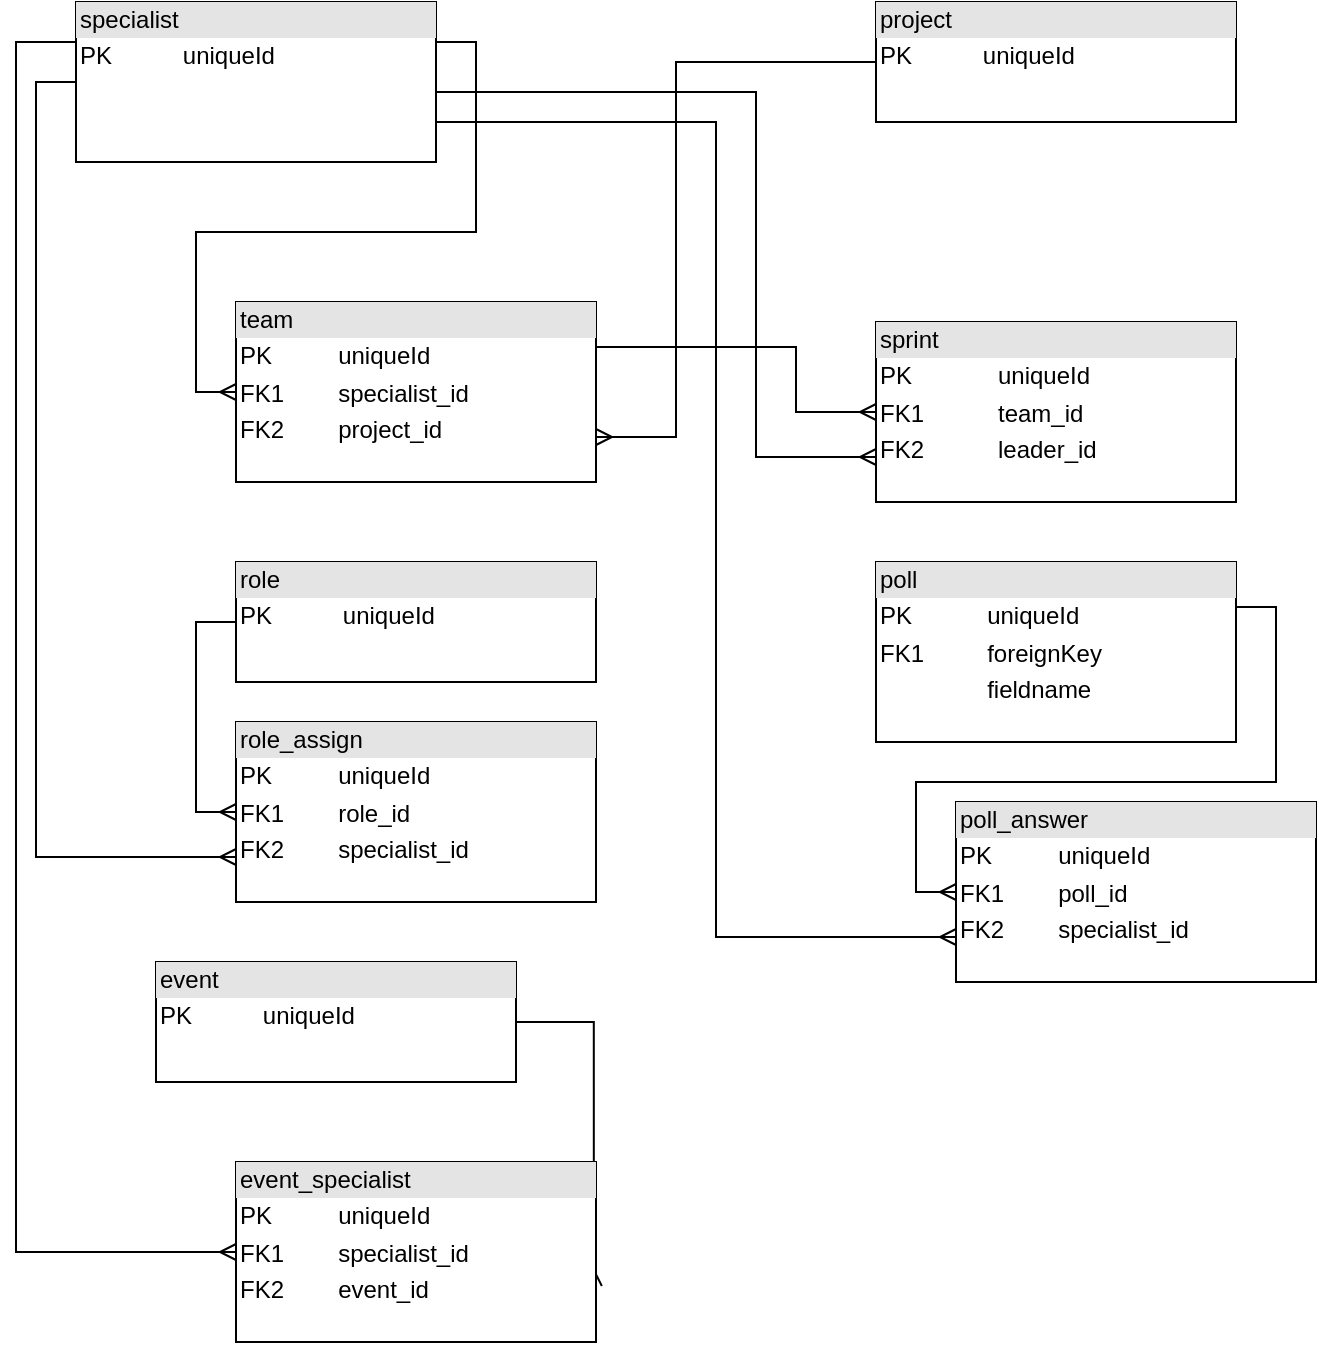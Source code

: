 <mxfile version="12.4.7" type="device"><diagram id="2s40ruvWNb_TTqjfJs_N" name="Page-1"><mxGraphModel dx="1422" dy="892" grid="1" gridSize="10" guides="1" tooltips="1" connect="1" arrows="1" fold="1" page="1" pageScale="1" pageWidth="827" pageHeight="1169" math="0" shadow="0"><root><mxCell id="0"/><mxCell id="1" parent="0"/><mxCell id="B-fZscPwruR3lBCxpazr-12" style="edgeStyle=orthogonalEdgeStyle;rounded=0;orthogonalLoop=1;jettySize=auto;html=1;entryX=0;entryY=0.75;entryDx=0;entryDy=0;endArrow=ERmany;endFill=0;exitX=0;exitY=0.5;exitDx=0;exitDy=0;" edge="1" parent="1" source="B-fZscPwruR3lBCxpazr-1" target="B-fZscPwruR3lBCxpazr-6"><mxGeometry relative="1" as="geometry"><mxPoint x="40" y="210" as="sourcePoint"/></mxGeometry></mxCell><mxCell id="B-fZscPwruR3lBCxpazr-14" style="edgeStyle=orthogonalEdgeStyle;rounded=0;orthogonalLoop=1;jettySize=auto;html=1;exitX=1;exitY=0.5;exitDx=0;exitDy=0;entryX=0;entryY=0.75;entryDx=0;entryDy=0;endArrow=ERmany;endFill=0;" edge="1" parent="1" source="B-fZscPwruR3lBCxpazr-1" target="B-fZscPwruR3lBCxpazr-9"><mxGeometry relative="1" as="geometry"><Array as="points"><mxPoint x="380" y="85"/><mxPoint x="380" y="268"/></Array></mxGeometry></mxCell><mxCell id="B-fZscPwruR3lBCxpazr-18" style="edgeStyle=orthogonalEdgeStyle;rounded=0;orthogonalLoop=1;jettySize=auto;html=1;exitX=1;exitY=0.75;exitDx=0;exitDy=0;entryX=0;entryY=0.75;entryDx=0;entryDy=0;endArrow=ERmany;endFill=0;startArrow=none;startFill=0;" edge="1" parent="1" source="B-fZscPwruR3lBCxpazr-1" target="B-fZscPwruR3lBCxpazr-16"><mxGeometry relative="1" as="geometry"><Array as="points"><mxPoint x="360" y="100"/><mxPoint x="360" y="508"/></Array></mxGeometry></mxCell><mxCell id="B-fZscPwruR3lBCxpazr-23" style="edgeStyle=orthogonalEdgeStyle;rounded=0;orthogonalLoop=1;jettySize=auto;html=1;exitX=0;exitY=0.25;exitDx=0;exitDy=0;entryX=0;entryY=0.5;entryDx=0;entryDy=0;startArrow=none;startFill=0;endArrow=ERmany;endFill=0;" edge="1" parent="1" source="B-fZscPwruR3lBCxpazr-1" target="B-fZscPwruR3lBCxpazr-20"><mxGeometry relative="1" as="geometry"><Array as="points"><mxPoint x="10" y="60"/><mxPoint x="10" y="665"/></Array></mxGeometry></mxCell><mxCell id="B-fZscPwruR3lBCxpazr-1" value="&lt;div style=&quot;box-sizing: border-box ; width: 100% ; background: #e4e4e4 ; padding: 2px&quot;&gt;specialist&lt;/div&gt;&lt;table style=&quot;width: 100% ; font-size: 1em&quot; cellpadding=&quot;2&quot; cellspacing=&quot;0&quot;&gt;&lt;tbody&gt;&lt;tr&gt;&lt;td&gt;PK&lt;/td&gt;&lt;td&gt;uniqueId&lt;/td&gt;&lt;/tr&gt;&lt;tr&gt;&lt;td&gt;&lt;/td&gt;&lt;td&gt;&lt;/td&gt;&lt;/tr&gt;&lt;/tbody&gt;&lt;/table&gt;" style="verticalAlign=top;align=left;overflow=fill;html=1;" vertex="1" parent="1"><mxGeometry x="40" y="40" width="180" height="80" as="geometry"/></mxCell><mxCell id="B-fZscPwruR3lBCxpazr-2" value="&lt;div style=&quot;box-sizing: border-box ; width: 100% ; background: #e4e4e4 ; padding: 2px&quot;&gt;project&lt;/div&gt;&lt;table style=&quot;width: 100% ; font-size: 1em&quot; cellpadding=&quot;2&quot; cellspacing=&quot;0&quot;&gt;&lt;tbody&gt;&lt;tr&gt;&lt;td&gt;PK&lt;/td&gt;&lt;td&gt;uniqueId&lt;/td&gt;&lt;/tr&gt;&lt;tr&gt;&lt;td&gt;&lt;br&gt;&lt;/td&gt;&lt;td&gt;&lt;br&gt;&lt;/td&gt;&lt;/tr&gt;&lt;tr&gt;&lt;td&gt;&lt;/td&gt;&lt;td&gt;&lt;br&gt;&lt;/td&gt;&lt;/tr&gt;&lt;/tbody&gt;&lt;/table&gt;" style="verticalAlign=top;align=left;overflow=fill;html=1;" vertex="1" parent="1"><mxGeometry x="440" y="40" width="180" height="60" as="geometry"/></mxCell><mxCell id="B-fZscPwruR3lBCxpazr-4" style="edgeStyle=orthogonalEdgeStyle;rounded=0;orthogonalLoop=1;jettySize=auto;html=1;exitX=0;exitY=0.5;exitDx=0;exitDy=0;entryX=1;entryY=0.25;entryDx=0;entryDy=0;endArrow=none;endFill=0;startArrow=ERmany;startFill=0;" edge="1" parent="1" source="B-fZscPwruR3lBCxpazr-3" target="B-fZscPwruR3lBCxpazr-1"><mxGeometry relative="1" as="geometry"/></mxCell><mxCell id="B-fZscPwruR3lBCxpazr-10" style="edgeStyle=orthogonalEdgeStyle;rounded=0;orthogonalLoop=1;jettySize=auto;html=1;exitX=1;exitY=0.75;exitDx=0;exitDy=0;endArrow=none;endFill=0;startArrow=ERmany;startFill=0;" edge="1" parent="1" source="B-fZscPwruR3lBCxpazr-3" target="B-fZscPwruR3lBCxpazr-2"><mxGeometry relative="1" as="geometry"><mxPoint x="360" y="60" as="targetPoint"/><Array as="points"><mxPoint x="340" y="258"/><mxPoint x="340" y="70"/></Array></mxGeometry></mxCell><mxCell id="B-fZscPwruR3lBCxpazr-13" style="edgeStyle=orthogonalEdgeStyle;rounded=0;orthogonalLoop=1;jettySize=auto;html=1;exitX=1;exitY=0.25;exitDx=0;exitDy=0;entryX=0;entryY=0.5;entryDx=0;entryDy=0;endArrow=ERmany;endFill=0;" edge="1" parent="1" source="B-fZscPwruR3lBCxpazr-3" target="B-fZscPwruR3lBCxpazr-9"><mxGeometry relative="1" as="geometry"><Array as="points"><mxPoint x="400" y="213"/><mxPoint x="400" y="245"/></Array></mxGeometry></mxCell><mxCell id="B-fZscPwruR3lBCxpazr-3" value="&lt;div style=&quot;box-sizing: border-box ; width: 100% ; background: #e4e4e4 ; padding: 2px&quot;&gt;team&lt;/div&gt;&lt;table style=&quot;width: 100% ; font-size: 1em&quot; cellpadding=&quot;2&quot; cellspacing=&quot;0&quot;&gt;&lt;tbody&gt;&lt;tr&gt;&lt;td&gt;PK&lt;/td&gt;&lt;td&gt;uniqueId&lt;/td&gt;&lt;/tr&gt;&lt;tr&gt;&lt;td&gt;FK1&lt;/td&gt;&lt;td&gt;specialist_id&lt;br&gt;&lt;/td&gt;&lt;/tr&gt;&lt;tr&gt;&lt;td&gt;FK2&lt;/td&gt;&lt;td&gt;project_id&lt;br&gt;&lt;/td&gt;&lt;/tr&gt;&lt;/tbody&gt;&lt;/table&gt;" style="verticalAlign=top;align=left;overflow=fill;html=1;" vertex="1" parent="1"><mxGeometry x="120" y="190" width="180" height="90" as="geometry"/></mxCell><mxCell id="B-fZscPwruR3lBCxpazr-11" style="edgeStyle=orthogonalEdgeStyle;rounded=0;orthogonalLoop=1;jettySize=auto;html=1;exitX=0;exitY=0.5;exitDx=0;exitDy=0;entryX=0;entryY=0.5;entryDx=0;entryDy=0;endArrow=ERmany;endFill=0;" edge="1" parent="1" source="B-fZscPwruR3lBCxpazr-5" target="B-fZscPwruR3lBCxpazr-6"><mxGeometry relative="1" as="geometry"/></mxCell><mxCell id="B-fZscPwruR3lBCxpazr-5" value="&lt;div style=&quot;box-sizing: border-box ; width: 100% ; background: #e4e4e4 ; padding: 2px&quot;&gt;role&lt;/div&gt;&lt;table style=&quot;width: 100% ; font-size: 1em&quot; cellpadding=&quot;2&quot; cellspacing=&quot;0&quot;&gt;&lt;tbody&gt;&lt;tr&gt;&lt;td&gt;PK&lt;/td&gt;&lt;td&gt;uniqueId&lt;/td&gt;&lt;/tr&gt;&lt;tr&gt;&lt;td&gt;&lt;br&gt;&lt;/td&gt;&lt;td&gt;&lt;br&gt;&lt;/td&gt;&lt;/tr&gt;&lt;/tbody&gt;&lt;/table&gt;" style="verticalAlign=top;align=left;overflow=fill;html=1;" vertex="1" parent="1"><mxGeometry x="120" y="320" width="180" height="60" as="geometry"/></mxCell><mxCell id="B-fZscPwruR3lBCxpazr-6" value="&lt;div style=&quot;box-sizing: border-box ; width: 100% ; background: #e4e4e4 ; padding: 2px&quot;&gt;role_assign&lt;/div&gt;&lt;table style=&quot;width: 100% ; font-size: 1em&quot; cellpadding=&quot;2&quot; cellspacing=&quot;0&quot;&gt;&lt;tbody&gt;&lt;tr&gt;&lt;td&gt;PK&lt;/td&gt;&lt;td&gt;uniqueId&lt;/td&gt;&lt;/tr&gt;&lt;tr&gt;&lt;td&gt;FK1&lt;br&gt;&lt;/td&gt;&lt;td&gt;role_id&lt;/td&gt;&lt;/tr&gt;&lt;tr&gt;&lt;td&gt;FK2&lt;/td&gt;&lt;td&gt;specialist_id&lt;/td&gt;&lt;/tr&gt;&lt;/tbody&gt;&lt;/table&gt;" style="verticalAlign=top;align=left;overflow=fill;html=1;" vertex="1" parent="1"><mxGeometry x="120" y="400" width="180" height="90" as="geometry"/></mxCell><mxCell id="B-fZscPwruR3lBCxpazr-9" value="&lt;div style=&quot;box-sizing: border-box ; width: 100% ; background: #e4e4e4 ; padding: 2px&quot;&gt;sprint&lt;/div&gt;&lt;table style=&quot;width: 100% ; font-size: 1em&quot; cellpadding=&quot;2&quot; cellspacing=&quot;0&quot;&gt;&lt;tbody&gt;&lt;tr&gt;&lt;td&gt;PK&lt;/td&gt;&lt;td&gt;uniqueId&lt;/td&gt;&lt;/tr&gt;&lt;tr&gt;&lt;td&gt;FK1&lt;/td&gt;&lt;td&gt;team_id&lt;/td&gt;&lt;/tr&gt;&lt;tr&gt;&lt;td&gt;FK2&lt;/td&gt;&lt;td&gt;leader_id&lt;/td&gt;&lt;/tr&gt;&lt;/tbody&gt;&lt;/table&gt;" style="verticalAlign=top;align=left;overflow=fill;html=1;" vertex="1" parent="1"><mxGeometry x="440" y="200" width="180" height="90" as="geometry"/></mxCell><mxCell id="B-fZscPwruR3lBCxpazr-17" style="edgeStyle=orthogonalEdgeStyle;rounded=0;orthogonalLoop=1;jettySize=auto;html=1;exitX=1;exitY=0.25;exitDx=0;exitDy=0;entryX=0;entryY=0.5;entryDx=0;entryDy=0;endArrow=ERmany;endFill=0;startArrow=none;startFill=0;" edge="1" parent="1" source="B-fZscPwruR3lBCxpazr-15" target="B-fZscPwruR3lBCxpazr-16"><mxGeometry relative="1" as="geometry"/></mxCell><mxCell id="B-fZscPwruR3lBCxpazr-15" value="&lt;div style=&quot;box-sizing: border-box ; width: 100% ; background: #e4e4e4 ; padding: 2px&quot;&gt;poll&lt;/div&gt;&lt;table style=&quot;width: 100% ; font-size: 1em&quot; cellpadding=&quot;2&quot; cellspacing=&quot;0&quot;&gt;&lt;tbody&gt;&lt;tr&gt;&lt;td&gt;PK&lt;/td&gt;&lt;td&gt;uniqueId&lt;/td&gt;&lt;/tr&gt;&lt;tr&gt;&lt;td&gt;FK1&lt;/td&gt;&lt;td&gt;foreignKey&lt;/td&gt;&lt;/tr&gt;&lt;tr&gt;&lt;td&gt;&lt;/td&gt;&lt;td&gt;fieldname&lt;/td&gt;&lt;/tr&gt;&lt;/tbody&gt;&lt;/table&gt;" style="verticalAlign=top;align=left;overflow=fill;html=1;" vertex="1" parent="1"><mxGeometry x="440" y="320" width="180" height="90" as="geometry"/></mxCell><mxCell id="B-fZscPwruR3lBCxpazr-16" value="&lt;div style=&quot;box-sizing: border-box ; width: 100% ; background: #e4e4e4 ; padding: 2px&quot;&gt;poll_answer&lt;/div&gt;&lt;table style=&quot;width: 100% ; font-size: 1em&quot; cellpadding=&quot;2&quot; cellspacing=&quot;0&quot;&gt;&lt;tbody&gt;&lt;tr&gt;&lt;td&gt;PK&lt;/td&gt;&lt;td&gt;uniqueId&lt;/td&gt;&lt;/tr&gt;&lt;tr&gt;&lt;td&gt;FK1&lt;/td&gt;&lt;td&gt;poll_id&lt;/td&gt;&lt;/tr&gt;&lt;tr&gt;&lt;td&gt;FK2&lt;/td&gt;&lt;td&gt;specialist_id&lt;/td&gt;&lt;/tr&gt;&lt;/tbody&gt;&lt;/table&gt;" style="verticalAlign=top;align=left;overflow=fill;html=1;" vertex="1" parent="1"><mxGeometry x="480" y="440" width="180" height="90" as="geometry"/></mxCell><mxCell id="B-fZscPwruR3lBCxpazr-24" style="edgeStyle=orthogonalEdgeStyle;rounded=0;orthogonalLoop=1;jettySize=auto;html=1;exitX=1;exitY=0.5;exitDx=0;exitDy=0;entryX=0.994;entryY=0.689;entryDx=0;entryDy=0;entryPerimeter=0;startArrow=none;startFill=0;endArrow=ERmany;endFill=0;" edge="1" parent="1" source="B-fZscPwruR3lBCxpazr-19" target="B-fZscPwruR3lBCxpazr-20"><mxGeometry relative="1" as="geometry"/></mxCell><mxCell id="B-fZscPwruR3lBCxpazr-19" value="&lt;div style=&quot;box-sizing: border-box ; width: 100% ; background: #e4e4e4 ; padding: 2px&quot;&gt;event&lt;/div&gt;&lt;table style=&quot;width: 100% ; font-size: 1em&quot; cellpadding=&quot;2&quot; cellspacing=&quot;0&quot;&gt;&lt;tbody&gt;&lt;tr&gt;&lt;td&gt;PK&lt;/td&gt;&lt;td&gt;uniqueId&lt;/td&gt;&lt;/tr&gt;&lt;tr&gt;&lt;td&gt;&lt;br&gt;&lt;/td&gt;&lt;td&gt;&lt;br&gt;&lt;/td&gt;&lt;/tr&gt;&lt;tr&gt;&lt;td&gt;&lt;/td&gt;&lt;td&gt;&lt;br&gt;&lt;/td&gt;&lt;/tr&gt;&lt;/tbody&gt;&lt;/table&gt;" style="verticalAlign=top;align=left;overflow=fill;html=1;" vertex="1" parent="1"><mxGeometry x="80" y="520" width="180" height="60" as="geometry"/></mxCell><mxCell id="B-fZscPwruR3lBCxpazr-20" value="&lt;div style=&quot;box-sizing: border-box ; width: 100% ; background: #e4e4e4 ; padding: 2px&quot;&gt;event_specialist&lt;/div&gt;&lt;table style=&quot;width: 100% ; font-size: 1em&quot; cellpadding=&quot;2&quot; cellspacing=&quot;0&quot;&gt;&lt;tbody&gt;&lt;tr&gt;&lt;td&gt;PK&lt;/td&gt;&lt;td&gt;uniqueId&lt;/td&gt;&lt;/tr&gt;&lt;tr&gt;&lt;td&gt;FK1&lt;/td&gt;&lt;td&gt;specialist_id&lt;/td&gt;&lt;/tr&gt;&lt;tr&gt;&lt;td&gt;FK2&lt;/td&gt;&lt;td&gt;event_id&lt;/td&gt;&lt;/tr&gt;&lt;/tbody&gt;&lt;/table&gt;" style="verticalAlign=top;align=left;overflow=fill;html=1;" vertex="1" parent="1"><mxGeometry x="120" y="620" width="180" height="90" as="geometry"/></mxCell></root></mxGraphModel></diagram></mxfile>
